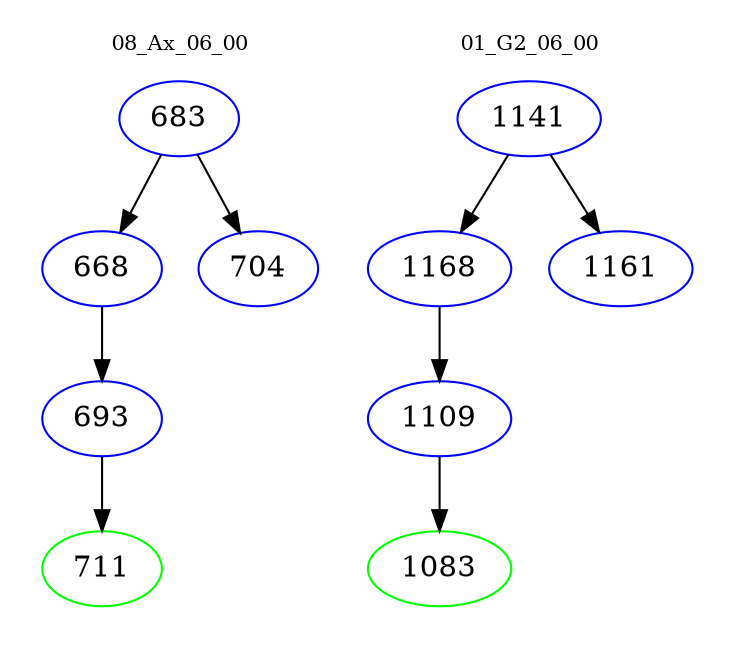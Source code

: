 digraph{
subgraph cluster_0 {
color = white
label = "08_Ax_06_00";
fontsize=10;
T0_683 [label="683", color="blue"]
T0_683 -> T0_668 [color="black"]
T0_668 [label="668", color="blue"]
T0_668 -> T0_693 [color="black"]
T0_693 [label="693", color="blue"]
T0_693 -> T0_711 [color="black"]
T0_711 [label="711", color="green"]
T0_683 -> T0_704 [color="black"]
T0_704 [label="704", color="blue"]
}
subgraph cluster_1 {
color = white
label = "01_G2_06_00";
fontsize=10;
T1_1141 [label="1141", color="blue"]
T1_1141 -> T1_1168 [color="black"]
T1_1168 [label="1168", color="blue"]
T1_1168 -> T1_1109 [color="black"]
T1_1109 [label="1109", color="blue"]
T1_1109 -> T1_1083 [color="black"]
T1_1083 [label="1083", color="green"]
T1_1141 -> T1_1161 [color="black"]
T1_1161 [label="1161", color="blue"]
}
}
